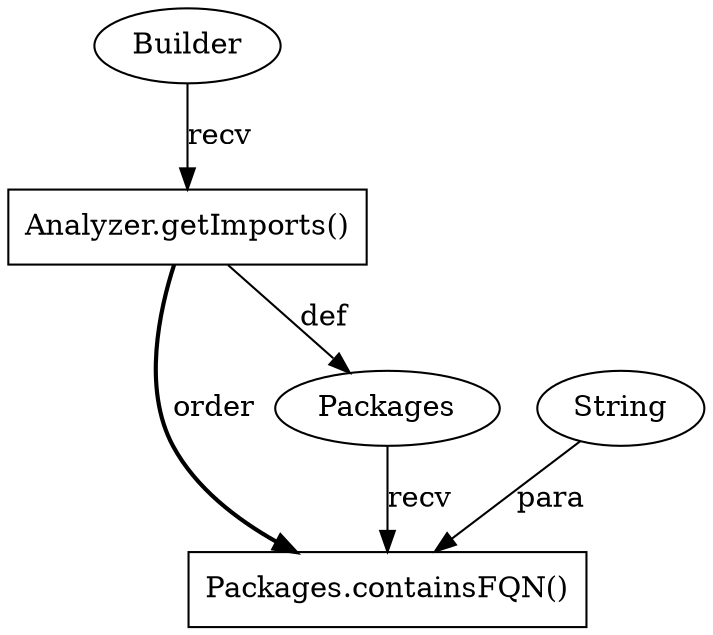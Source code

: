 digraph "AUG" {

  1 [ label="Packages.containsFQN()" shape="box" ];
  2 [ label="Packages" shape="ellipse" ];
  3 [ label="Analyzer.getImports()" shape="box" ];
  4 [ label="Builder" shape="ellipse" ];
  5 [ label="String" shape="ellipse" ];
  3 -> 1 [ label="order" style="bold" ];
  5 -> 1 [ label="para" style="solid" ];
  2 -> 1 [ label="recv" style="solid" ];
  3 -> 2 [ label="def" style="solid" ];
  4 -> 3 [ label="recv" style="solid" ];
}
